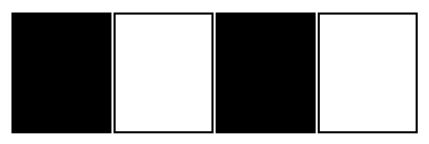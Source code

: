   
digraph html {
 tabla [shape=none, margin=0, label=<
 <TABLE BORDER="0" CELLBORDER="1" CELLSPACING="2.5" CELLPADDING="20">
    <TR>
 <TD BGCOLOR="black"> </TD>
 <TD> </TD>
 <TD BGCOLOR="black"> </TD>
 <TD> </TD>
</TR>
</TABLE>>];}  